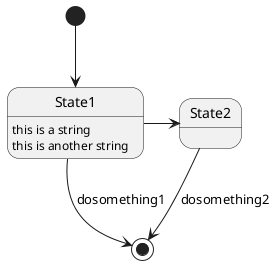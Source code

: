 @startuml

[*] --> State1
State1 --> [*] : dosomething1
State1 : this is a string
State1 : this is another string

State1 -> State2
State2 --> [*] : dosomething2

@enduml

